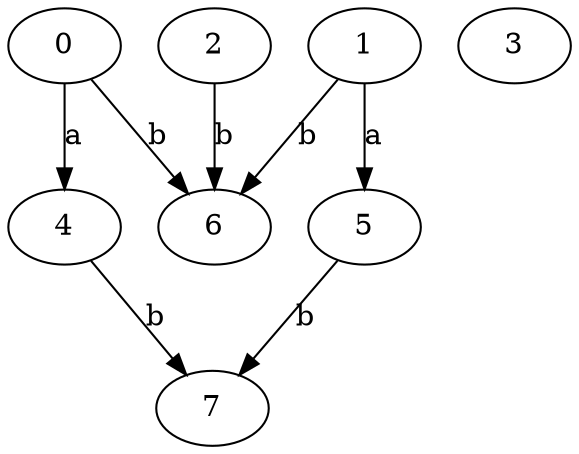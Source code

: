 strict digraph  {
0;
2;
3;
4;
5;
6;
1;
7;
0 -> 4  [label=a];
0 -> 6  [label=b];
2 -> 6  [label=b];
4 -> 7  [label=b];
5 -> 7  [label=b];
1 -> 5  [label=a];
1 -> 6  [label=b];
}
